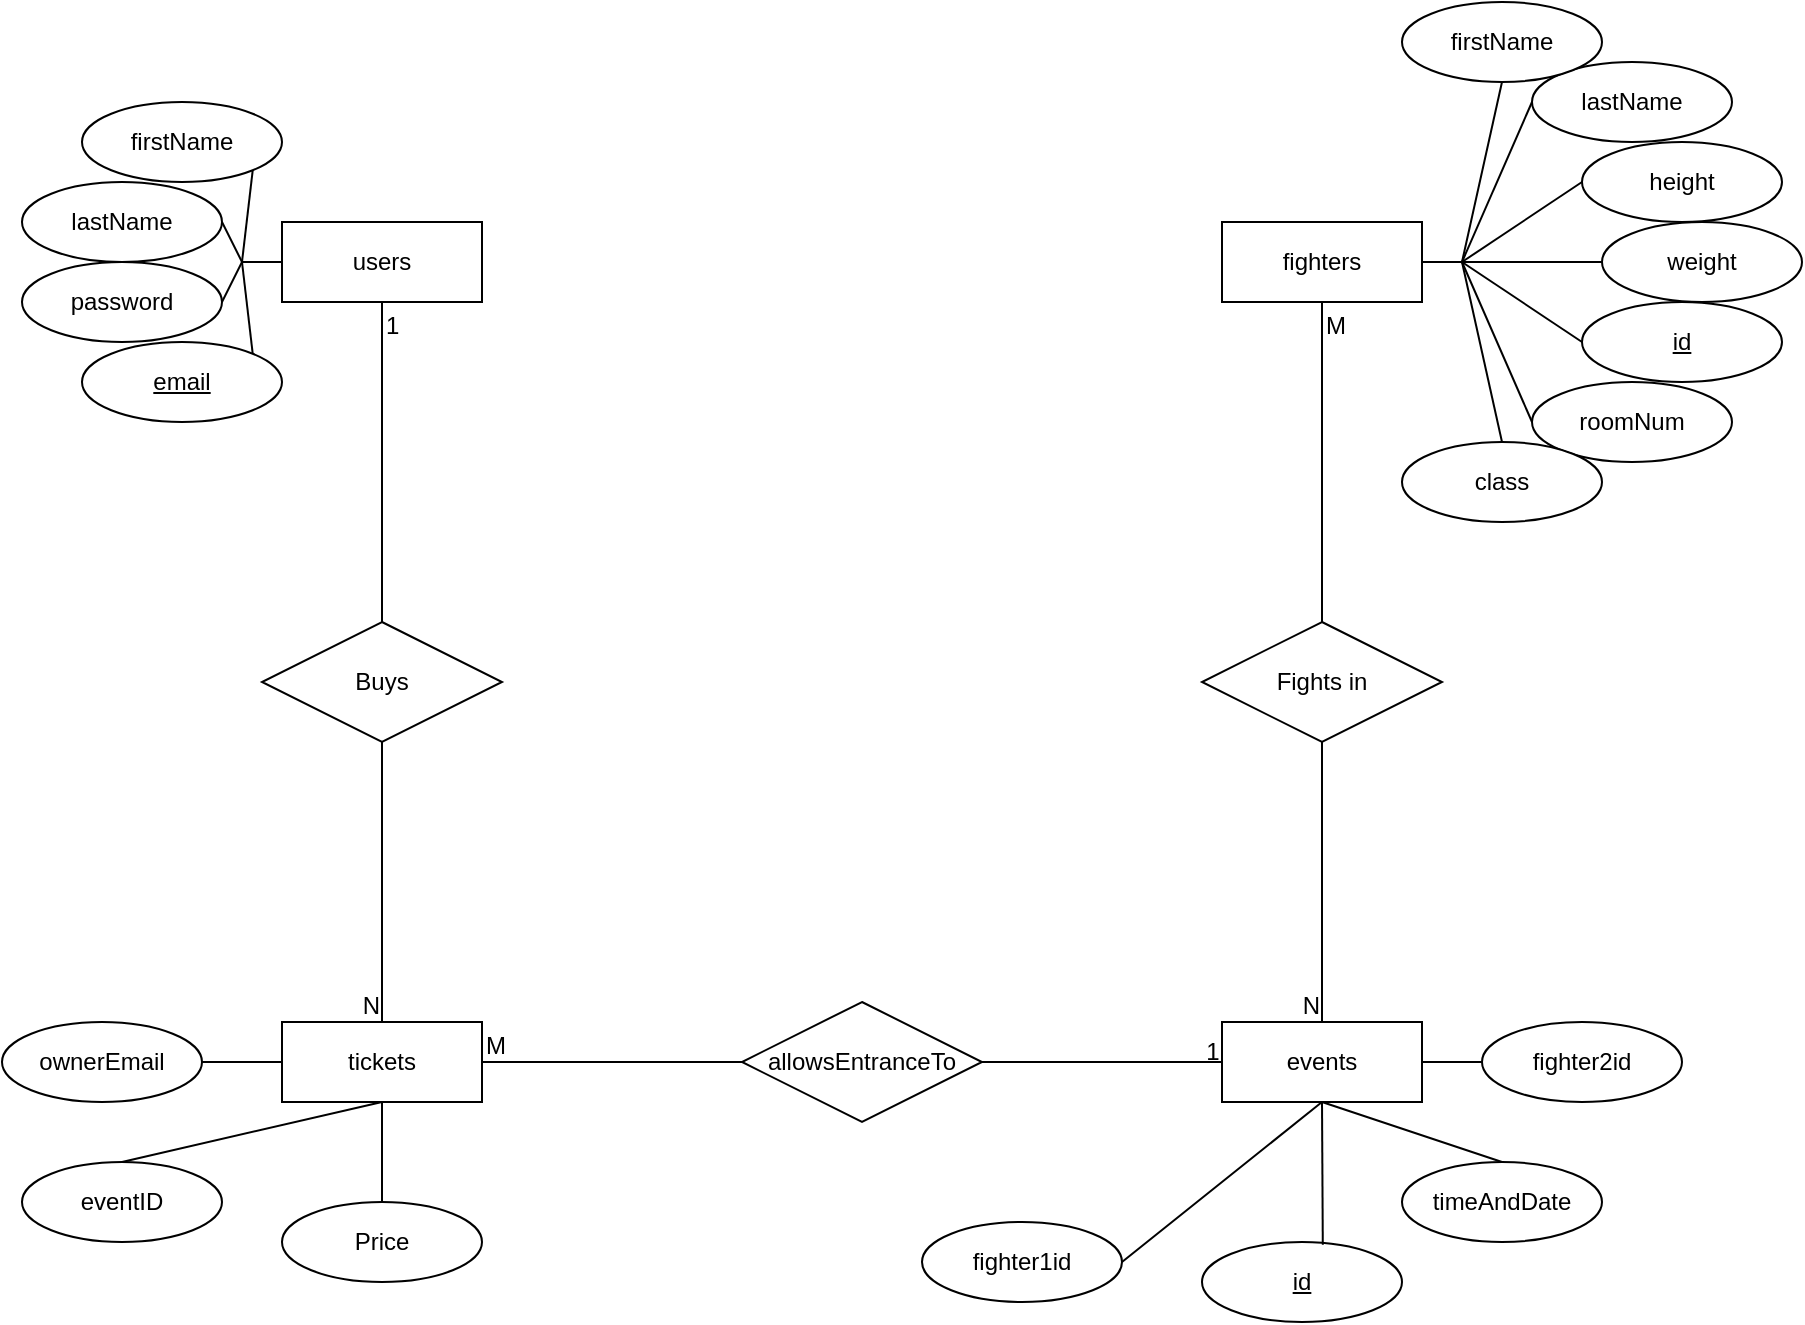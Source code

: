 <mxfile version="21.2.6" type="device">
  <diagram name="Page-1" id="35QIMck1kjliGCEiwalE">
    <mxGraphModel dx="2311" dy="655" grid="0" gridSize="10" guides="1" tooltips="1" connect="1" arrows="1" fold="1" page="1" pageScale="1" pageWidth="850" pageHeight="1100" math="0" shadow="0">
      <root>
        <mxCell id="0" />
        <mxCell id="1" parent="0" />
        <mxCell id="kUg6d3Er4c6JJ_6QHC4T-1" value="users" style="whiteSpace=wrap;html=1;align=center;" parent="1" vertex="1">
          <mxGeometry x="-200" y="160" width="100" height="40" as="geometry" />
        </mxCell>
        <mxCell id="kUg6d3Er4c6JJ_6QHC4T-2" value="firstName" style="ellipse;whiteSpace=wrap;html=1;align=center;" parent="1" vertex="1">
          <mxGeometry x="-300" y="100" width="100" height="40" as="geometry" />
        </mxCell>
        <mxCell id="kUg6d3Er4c6JJ_6QHC4T-4" value="password" style="ellipse;whiteSpace=wrap;html=1;align=center;" parent="1" vertex="1">
          <mxGeometry x="-330" y="180" width="100" height="40" as="geometry" />
        </mxCell>
        <mxCell id="kUg6d3Er4c6JJ_6QHC4T-5" value="lastName" style="ellipse;whiteSpace=wrap;html=1;align=center;" parent="1" vertex="1">
          <mxGeometry x="-330" y="140" width="100" height="40" as="geometry" />
        </mxCell>
        <mxCell id="kUg6d3Er4c6JJ_6QHC4T-6" value="email" style="ellipse;whiteSpace=wrap;html=1;align=center;fontStyle=4;" parent="1" vertex="1">
          <mxGeometry x="-300" y="220" width="100" height="40" as="geometry" />
        </mxCell>
        <mxCell id="kUg6d3Er4c6JJ_6QHC4T-7" value="" style="endArrow=none;html=1;rounded=0;exitX=0;exitY=0.5;exitDx=0;exitDy=0;" parent="1" source="kUg6d3Er4c6JJ_6QHC4T-1" edge="1">
          <mxGeometry width="50" height="50" relative="1" as="geometry">
            <mxPoint x="270" y="260" as="sourcePoint" />
            <mxPoint x="-220" y="180" as="targetPoint" />
          </mxGeometry>
        </mxCell>
        <mxCell id="kUg6d3Er4c6JJ_6QHC4T-8" value="" style="endArrow=none;html=1;rounded=0;exitX=1;exitY=0.5;exitDx=0;exitDy=0;" parent="1" source="kUg6d3Er4c6JJ_6QHC4T-5" edge="1">
          <mxGeometry width="50" height="50" relative="1" as="geometry">
            <mxPoint x="270" y="260" as="sourcePoint" />
            <mxPoint x="-220" y="180" as="targetPoint" />
          </mxGeometry>
        </mxCell>
        <mxCell id="kUg6d3Er4c6JJ_6QHC4T-9" value="" style="endArrow=none;html=1;rounded=0;entryX=1;entryY=1;entryDx=0;entryDy=0;" parent="1" target="kUg6d3Er4c6JJ_6QHC4T-2" edge="1">
          <mxGeometry width="50" height="50" relative="1" as="geometry">
            <mxPoint x="-220" y="180" as="sourcePoint" />
            <mxPoint x="320" y="210" as="targetPoint" />
            <Array as="points" />
          </mxGeometry>
        </mxCell>
        <mxCell id="kUg6d3Er4c6JJ_6QHC4T-10" value="" style="endArrow=none;html=1;rounded=0;entryX=1;entryY=0.5;entryDx=0;entryDy=0;" parent="1" target="kUg6d3Er4c6JJ_6QHC4T-4" edge="1">
          <mxGeometry width="50" height="50" relative="1" as="geometry">
            <mxPoint x="-220" y="180" as="sourcePoint" />
            <mxPoint x="320" y="210" as="targetPoint" />
          </mxGeometry>
        </mxCell>
        <mxCell id="kUg6d3Er4c6JJ_6QHC4T-11" value="" style="endArrow=none;html=1;rounded=0;entryX=1;entryY=0;entryDx=0;entryDy=0;" parent="1" target="kUg6d3Er4c6JJ_6QHC4T-6" edge="1">
          <mxGeometry width="50" height="50" relative="1" as="geometry">
            <mxPoint x="-220" y="180" as="sourcePoint" />
            <mxPoint x="-210" y="220" as="targetPoint" />
          </mxGeometry>
        </mxCell>
        <mxCell id="kUg6d3Er4c6JJ_6QHC4T-12" value="fighters" style="whiteSpace=wrap;html=1;align=center;" parent="1" vertex="1">
          <mxGeometry x="270" y="160" width="100" height="40" as="geometry" />
        </mxCell>
        <mxCell id="kUg6d3Er4c6JJ_6QHC4T-13" value="weight" style="ellipse;whiteSpace=wrap;html=1;align=center;" parent="1" vertex="1">
          <mxGeometry x="460" y="160" width="100" height="40" as="geometry" />
        </mxCell>
        <mxCell id="kUg6d3Er4c6JJ_6QHC4T-14" value="height" style="ellipse;whiteSpace=wrap;html=1;align=center;" parent="1" vertex="1">
          <mxGeometry x="450" y="120" width="100" height="40" as="geometry" />
        </mxCell>
        <mxCell id="kUg6d3Er4c6JJ_6QHC4T-15" value="lastName" style="ellipse;whiteSpace=wrap;html=1;align=center;" parent="1" vertex="1">
          <mxGeometry x="425" y="80" width="100" height="40" as="geometry" />
        </mxCell>
        <mxCell id="kUg6d3Er4c6JJ_6QHC4T-16" value="firstName" style="ellipse;whiteSpace=wrap;html=1;align=center;" parent="1" vertex="1">
          <mxGeometry x="360" y="50" width="100" height="40" as="geometry" />
        </mxCell>
        <mxCell id="kUg6d3Er4c6JJ_6QHC4T-17" value="" style="endArrow=none;html=1;rounded=0;exitX=1;exitY=0.5;exitDx=0;exitDy=0;" parent="1" source="kUg6d3Er4c6JJ_6QHC4T-12" edge="1">
          <mxGeometry width="50" height="50" relative="1" as="geometry">
            <mxPoint x="-70" y="180" as="sourcePoint" />
            <mxPoint x="390" y="180" as="targetPoint" />
          </mxGeometry>
        </mxCell>
        <mxCell id="kUg6d3Er4c6JJ_6QHC4T-18" value="" style="endArrow=none;html=1;rounded=0;entryX=0;entryY=0.5;entryDx=0;entryDy=0;" parent="1" target="kUg6d3Er4c6JJ_6QHC4T-14" edge="1">
          <mxGeometry width="50" height="50" relative="1" as="geometry">
            <mxPoint x="390" y="180" as="sourcePoint" />
            <mxPoint x="450" y="210" as="targetPoint" />
          </mxGeometry>
        </mxCell>
        <mxCell id="kUg6d3Er4c6JJ_6QHC4T-19" value="" style="endArrow=none;html=1;rounded=0;exitX=0;exitY=0.5;exitDx=0;exitDy=0;" parent="1" source="kUg6d3Er4c6JJ_6QHC4T-13" edge="1">
          <mxGeometry width="50" height="50" relative="1" as="geometry">
            <mxPoint x="400" y="260" as="sourcePoint" />
            <mxPoint x="390" y="180" as="targetPoint" />
          </mxGeometry>
        </mxCell>
        <mxCell id="kUg6d3Er4c6JJ_6QHC4T-20" value="" style="endArrow=none;html=1;rounded=0;entryX=0.5;entryY=1;entryDx=0;entryDy=0;" parent="1" target="kUg6d3Er4c6JJ_6QHC4T-16" edge="1">
          <mxGeometry width="50" height="50" relative="1" as="geometry">
            <mxPoint x="390" y="180" as="sourcePoint" />
            <mxPoint x="450" y="210" as="targetPoint" />
          </mxGeometry>
        </mxCell>
        <mxCell id="kUg6d3Er4c6JJ_6QHC4T-21" value="" style="endArrow=none;html=1;rounded=0;entryX=0;entryY=0.5;entryDx=0;entryDy=0;" parent="1" target="kUg6d3Er4c6JJ_6QHC4T-15" edge="1">
          <mxGeometry width="50" height="50" relative="1" as="geometry">
            <mxPoint x="390" y="180" as="sourcePoint" />
            <mxPoint x="450" y="210" as="targetPoint" />
          </mxGeometry>
        </mxCell>
        <mxCell id="kUg6d3Er4c6JJ_6QHC4T-24" value="id" style="ellipse;whiteSpace=wrap;html=1;align=center;fontStyle=4;" parent="1" vertex="1">
          <mxGeometry x="450" y="200" width="100" height="40" as="geometry" />
        </mxCell>
        <mxCell id="kUg6d3Er4c6JJ_6QHC4T-25" value="roomNum" style="ellipse;whiteSpace=wrap;html=1;align=center;" parent="1" vertex="1">
          <mxGeometry x="425" y="240" width="100" height="40" as="geometry" />
        </mxCell>
        <mxCell id="kUg6d3Er4c6JJ_6QHC4T-26" value="" style="endArrow=none;html=1;rounded=0;exitX=0;exitY=0.5;exitDx=0;exitDy=0;" parent="1" source="kUg6d3Er4c6JJ_6QHC4T-24" edge="1">
          <mxGeometry width="50" height="50" relative="1" as="geometry">
            <mxPoint x="400" y="260" as="sourcePoint" />
            <mxPoint x="390" y="180" as="targetPoint" />
          </mxGeometry>
        </mxCell>
        <mxCell id="kUg6d3Er4c6JJ_6QHC4T-27" value="" style="endArrow=none;html=1;rounded=0;exitX=0;exitY=0.5;exitDx=0;exitDy=0;" parent="1" source="kUg6d3Er4c6JJ_6QHC4T-25" edge="1">
          <mxGeometry width="50" height="50" relative="1" as="geometry">
            <mxPoint x="400" y="260" as="sourcePoint" />
            <mxPoint x="390" y="180" as="targetPoint" />
          </mxGeometry>
        </mxCell>
        <mxCell id="kUg6d3Er4c6JJ_6QHC4T-28" value="class" style="ellipse;whiteSpace=wrap;html=1;align=center;" parent="1" vertex="1">
          <mxGeometry x="360" y="270" width="100" height="40" as="geometry" />
        </mxCell>
        <mxCell id="kUg6d3Er4c6JJ_6QHC4T-30" value="" style="endArrow=none;html=1;rounded=0;exitX=0.5;exitY=0;exitDx=0;exitDy=0;" parent="1" source="kUg6d3Er4c6JJ_6QHC4T-28" edge="1">
          <mxGeometry width="50" height="50" relative="1" as="geometry">
            <mxPoint x="400" y="260" as="sourcePoint" />
            <mxPoint x="390" y="180" as="targetPoint" />
          </mxGeometry>
        </mxCell>
        <mxCell id="kUg6d3Er4c6JJ_6QHC4T-37" value="" style="endArrow=none;html=1;rounded=0;entryX=0.5;entryY=0;entryDx=0;entryDy=0;" parent="1" edge="1">
          <mxGeometry relative="1" as="geometry">
            <mxPoint x="320" y="220" as="sourcePoint" />
            <mxPoint x="320" y="560" as="targetPoint" />
          </mxGeometry>
        </mxCell>
        <mxCell id="kUg6d3Er4c6JJ_6QHC4T-38" value="M" style="resizable=0;html=1;whiteSpace=wrap;align=left;verticalAlign=bottom;" parent="kUg6d3Er4c6JJ_6QHC4T-37" connectable="0" vertex="1">
          <mxGeometry x="-1" relative="1" as="geometry" />
        </mxCell>
        <mxCell id="kUg6d3Er4c6JJ_6QHC4T-39" value="N" style="resizable=0;html=1;whiteSpace=wrap;align=right;verticalAlign=bottom;" parent="kUg6d3Er4c6JJ_6QHC4T-37" connectable="0" vertex="1">
          <mxGeometry x="1" relative="1" as="geometry" />
        </mxCell>
        <mxCell id="kUg6d3Er4c6JJ_6QHC4T-40" value="Fights in" style="shape=rhombus;perimeter=rhombusPerimeter;whiteSpace=wrap;html=1;align=center;" parent="1" vertex="1">
          <mxGeometry x="260" y="360" width="120" height="60" as="geometry" />
        </mxCell>
        <mxCell id="kUg6d3Er4c6JJ_6QHC4T-41" value="" style="endArrow=none;html=1;rounded=0;exitX=0.5;exitY=1;exitDx=0;exitDy=0;" parent="1" source="kUg6d3Er4c6JJ_6QHC4T-12" edge="1">
          <mxGeometry relative="1" as="geometry">
            <mxPoint x="340" y="200" as="sourcePoint" />
            <mxPoint x="320" y="220" as="targetPoint" />
          </mxGeometry>
        </mxCell>
        <mxCell id="kUg6d3Er4c6JJ_6QHC4T-42" value="fighter2id" style="ellipse;whiteSpace=wrap;html=1;align=center;" parent="1" vertex="1">
          <mxGeometry x="400" y="560" width="100" height="40" as="geometry" />
        </mxCell>
        <mxCell id="kUg6d3Er4c6JJ_6QHC4T-43" value="fighter1id" style="ellipse;whiteSpace=wrap;html=1;align=center;" parent="1" vertex="1">
          <mxGeometry x="120" y="660" width="100" height="40" as="geometry" />
        </mxCell>
        <mxCell id="kUg6d3Er4c6JJ_6QHC4T-44" value="" style="endArrow=none;html=1;rounded=0;exitX=1;exitY=0.5;exitDx=0;exitDy=0;entryX=0.5;entryY=1;entryDx=0;entryDy=0;" parent="1" source="kUg6d3Er4c6JJ_6QHC4T-43" target="kUg6d3Er4c6JJ_6QHC4T-52" edge="1">
          <mxGeometry width="50" height="50" relative="1" as="geometry">
            <mxPoint x="400" y="620" as="sourcePoint" />
            <mxPoint x="270" y="580" as="targetPoint" />
          </mxGeometry>
        </mxCell>
        <mxCell id="kUg6d3Er4c6JJ_6QHC4T-45" value="" style="endArrow=none;html=1;rounded=0;exitX=1;exitY=0.5;exitDx=0;exitDy=0;entryX=0;entryY=0.5;entryDx=0;entryDy=0;" parent="1" target="kUg6d3Er4c6JJ_6QHC4T-42" edge="1">
          <mxGeometry width="50" height="50" relative="1" as="geometry">
            <mxPoint x="370" y="580" as="sourcePoint" />
            <mxPoint x="450" y="570" as="targetPoint" />
          </mxGeometry>
        </mxCell>
        <mxCell id="kUg6d3Er4c6JJ_6QHC4T-46" value="timeAndDate" style="ellipse;whiteSpace=wrap;html=1;align=center;" parent="1" vertex="1">
          <mxGeometry x="360" y="630" width="100" height="40" as="geometry" />
        </mxCell>
        <mxCell id="kUg6d3Er4c6JJ_6QHC4T-47" value="" style="endArrow=none;html=1;rounded=0;exitX=0.5;exitY=1;exitDx=0;exitDy=0;entryX=0.5;entryY=0;entryDx=0;entryDy=0;" parent="1" target="kUg6d3Er4c6JJ_6QHC4T-46" edge="1">
          <mxGeometry relative="1" as="geometry">
            <mxPoint x="320" y="600" as="sourcePoint" />
            <mxPoint x="500" y="600" as="targetPoint" />
          </mxGeometry>
        </mxCell>
        <mxCell id="kUg6d3Er4c6JJ_6QHC4T-49" value="id" style="ellipse;whiteSpace=wrap;html=1;align=center;fontStyle=4;" parent="1" vertex="1">
          <mxGeometry x="260" y="670" width="100" height="40" as="geometry" />
        </mxCell>
        <mxCell id="kUg6d3Er4c6JJ_6QHC4T-50" value="" style="endArrow=none;html=1;rounded=0;exitX=0.5;exitY=1;exitDx=0;exitDy=0;entryX=0.604;entryY=0.035;entryDx=0;entryDy=0;entryPerimeter=0;" parent="1" target="kUg6d3Er4c6JJ_6QHC4T-49" edge="1">
          <mxGeometry relative="1" as="geometry">
            <mxPoint x="320" y="600" as="sourcePoint" />
            <mxPoint x="500" y="600" as="targetPoint" />
          </mxGeometry>
        </mxCell>
        <mxCell id="kUg6d3Er4c6JJ_6QHC4T-52" value="events" style="whiteSpace=wrap;html=1;align=center;" parent="1" vertex="1">
          <mxGeometry x="270" y="560" width="100" height="40" as="geometry" />
        </mxCell>
        <mxCell id="kUg6d3Er4c6JJ_6QHC4T-53" value="tickets" style="whiteSpace=wrap;html=1;align=center;" parent="1" vertex="1">
          <mxGeometry x="-200" y="560" width="100" height="40" as="geometry" />
        </mxCell>
        <mxCell id="kUg6d3Er4c6JJ_6QHC4T-55" value="" style="endArrow=none;html=1;rounded=0;entryX=0.5;entryY=0;entryDx=0;entryDy=0;" parent="1" target="kUg6d3Er4c6JJ_6QHC4T-53" edge="1">
          <mxGeometry relative="1" as="geometry">
            <mxPoint x="-150" y="220" as="sourcePoint" />
            <mxPoint x="330" y="420" as="targetPoint" />
          </mxGeometry>
        </mxCell>
        <mxCell id="kUg6d3Er4c6JJ_6QHC4T-56" value="1" style="resizable=0;html=1;whiteSpace=wrap;align=left;verticalAlign=bottom;" parent="kUg6d3Er4c6JJ_6QHC4T-55" connectable="0" vertex="1">
          <mxGeometry x="-1" relative="1" as="geometry" />
        </mxCell>
        <mxCell id="kUg6d3Er4c6JJ_6QHC4T-57" value="N" style="resizable=0;html=1;whiteSpace=wrap;align=right;verticalAlign=bottom;" parent="kUg6d3Er4c6JJ_6QHC4T-55" connectable="0" vertex="1">
          <mxGeometry x="1" relative="1" as="geometry" />
        </mxCell>
        <mxCell id="kUg6d3Er4c6JJ_6QHC4T-58" value="" style="endArrow=none;html=1;rounded=0;exitX=0.5;exitY=1;exitDx=0;exitDy=0;" parent="1" source="kUg6d3Er4c6JJ_6QHC4T-1" edge="1">
          <mxGeometry relative="1" as="geometry">
            <mxPoint x="170" y="420" as="sourcePoint" />
            <mxPoint x="-150" y="220" as="targetPoint" />
          </mxGeometry>
        </mxCell>
        <mxCell id="kUg6d3Er4c6JJ_6QHC4T-59" value="Buys" style="shape=rhombus;perimeter=rhombusPerimeter;whiteSpace=wrap;html=1;align=center;" parent="1" vertex="1">
          <mxGeometry x="-210" y="360" width="120" height="60" as="geometry" />
        </mxCell>
        <mxCell id="kUg6d3Er4c6JJ_6QHC4T-60" value="" style="endArrow=none;html=1;rounded=0;exitX=1;exitY=0.5;exitDx=0;exitDy=0;entryX=0;entryY=0.5;entryDx=0;entryDy=0;" parent="1" source="kUg6d3Er4c6JJ_6QHC4T-53" target="kUg6d3Er4c6JJ_6QHC4T-52" edge="1">
          <mxGeometry relative="1" as="geometry">
            <mxPoint x="170" y="420" as="sourcePoint" />
            <mxPoint x="260" y="570" as="targetPoint" />
          </mxGeometry>
        </mxCell>
        <mxCell id="kUg6d3Er4c6JJ_6QHC4T-61" value="M" style="resizable=0;html=1;whiteSpace=wrap;align=left;verticalAlign=bottom;" parent="kUg6d3Er4c6JJ_6QHC4T-60" connectable="0" vertex="1">
          <mxGeometry x="-1" relative="1" as="geometry" />
        </mxCell>
        <mxCell id="kUg6d3Er4c6JJ_6QHC4T-62" value="" style="resizable=0;html=1;whiteSpace=wrap;align=right;verticalAlign=bottom;" parent="kUg6d3Er4c6JJ_6QHC4T-60" connectable="0" vertex="1">
          <mxGeometry x="1" relative="1" as="geometry" />
        </mxCell>
        <mxCell id="kUg6d3Er4c6JJ_6QHC4T-64" value="1" style="text;html=1;align=center;verticalAlign=middle;resizable=0;points=[];autosize=1;strokeColor=none;fillColor=none;" parent="1" vertex="1">
          <mxGeometry x="250" y="560" width="30" height="30" as="geometry" />
        </mxCell>
        <mxCell id="kUg6d3Er4c6JJ_6QHC4T-65" value="allowsEntranceTo" style="shape=rhombus;perimeter=rhombusPerimeter;whiteSpace=wrap;html=1;align=center;" parent="1" vertex="1">
          <mxGeometry x="30" y="550" width="120" height="60" as="geometry" />
        </mxCell>
        <mxCell id="kUg6d3Er4c6JJ_6QHC4T-67" value="ownerEmail" style="ellipse;whiteSpace=wrap;html=1;align=center;" parent="1" vertex="1">
          <mxGeometry x="-340" y="560" width="100" height="40" as="geometry" />
        </mxCell>
        <mxCell id="kUg6d3Er4c6JJ_6QHC4T-68" value="" style="endArrow=none;html=1;rounded=0;exitX=1;exitY=0.5;exitDx=0;exitDy=0;entryX=0;entryY=0.5;entryDx=0;entryDy=0;" parent="1" source="kUg6d3Er4c6JJ_6QHC4T-67" target="kUg6d3Er4c6JJ_6QHC4T-53" edge="1">
          <mxGeometry relative="1" as="geometry">
            <mxPoint x="170" y="420" as="sourcePoint" />
            <mxPoint x="330" y="420" as="targetPoint" />
          </mxGeometry>
        </mxCell>
        <mxCell id="kUg6d3Er4c6JJ_6QHC4T-69" value="eventID" style="ellipse;whiteSpace=wrap;html=1;align=center;" parent="1" vertex="1">
          <mxGeometry x="-330" y="630" width="100" height="40" as="geometry" />
        </mxCell>
        <mxCell id="kUg6d3Er4c6JJ_6QHC4T-70" value="" style="endArrow=none;html=1;rounded=0;exitX=0.5;exitY=1;exitDx=0;exitDy=0;entryX=0.5;entryY=0;entryDx=0;entryDy=0;" parent="1" source="kUg6d3Er4c6JJ_6QHC4T-53" target="kUg6d3Er4c6JJ_6QHC4T-69" edge="1">
          <mxGeometry relative="1" as="geometry">
            <mxPoint x="170" y="420" as="sourcePoint" />
            <mxPoint x="-150" y="630" as="targetPoint" />
          </mxGeometry>
        </mxCell>
        <mxCell id="kUg6d3Er4c6JJ_6QHC4T-71" value="Price" style="ellipse;whiteSpace=wrap;html=1;align=center;" parent="1" vertex="1">
          <mxGeometry x="-200" y="650" width="100" height="40" as="geometry" />
        </mxCell>
        <mxCell id="kUg6d3Er4c6JJ_6QHC4T-72" value="" style="endArrow=none;html=1;rounded=0;entryX=0.5;entryY=0;entryDx=0;entryDy=0;" parent="1" target="kUg6d3Er4c6JJ_6QHC4T-71" edge="1">
          <mxGeometry relative="1" as="geometry">
            <mxPoint x="-150" y="600" as="sourcePoint" />
            <mxPoint x="330" y="420" as="targetPoint" />
          </mxGeometry>
        </mxCell>
      </root>
    </mxGraphModel>
  </diagram>
</mxfile>
